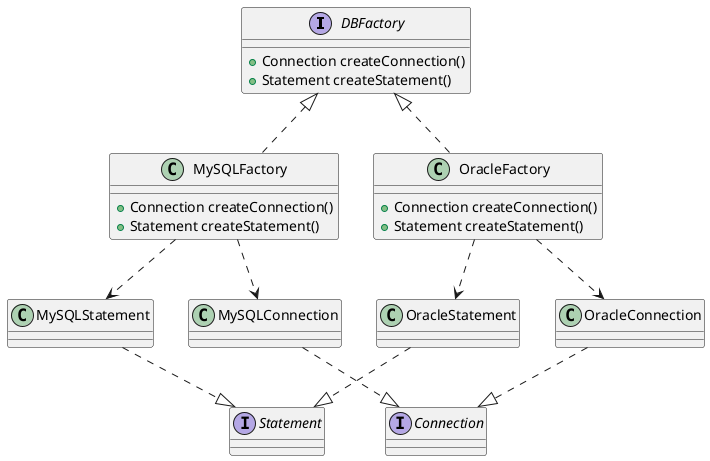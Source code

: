 @startuml 

skinparam DefaultFontName PingFangSC-Regular

interface DBFactory{
    + Connection createConnection()
    + Statement createStatement()
}
class OracleFactory{
    + Connection createConnection()
    + Statement createStatement()
}
class MySQLFactory{
    + Connection createConnection()
    + Statement createStatement()
}

interface Connection{
}

interface Statement{
}

DBFactory <|.. OracleFactory
DBFactory <|.. MySQLFactory
Connection <|.up. OracleConnection
Connection <|.up. MySQLConnection
Statement <|.up. OracleStatement
Statement <|.up. MySQLStatement

OracleFactory ..> OracleConnection
OracleFactory ..> OracleStatement
MySQLFactory ..> MySQLConnection
MySQLFactory ..> MySQLStatement

@enduml
